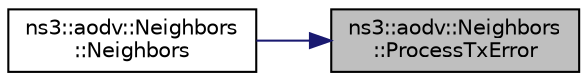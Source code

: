 digraph "ns3::aodv::Neighbors::ProcessTxError"
{
 // LATEX_PDF_SIZE
  edge [fontname="Helvetica",fontsize="10",labelfontname="Helvetica",labelfontsize="10"];
  node [fontname="Helvetica",fontsize="10",shape=record];
  rankdir="RL";
  Node1 [label="ns3::aodv::Neighbors\l::ProcessTxError",height=0.2,width=0.4,color="black", fillcolor="grey75", style="filled", fontcolor="black",tooltip="Process layer 2 TX error notification."];
  Node1 -> Node2 [dir="back",color="midnightblue",fontsize="10",style="solid",fontname="Helvetica"];
  Node2 [label="ns3::aodv::Neighbors\l::Neighbors",height=0.2,width=0.4,color="black", fillcolor="white", style="filled",URL="$classns3_1_1aodv_1_1_neighbors.html#a35ec5c1960e97af514f34c85d84e4abf",tooltip="constructor"];
}
